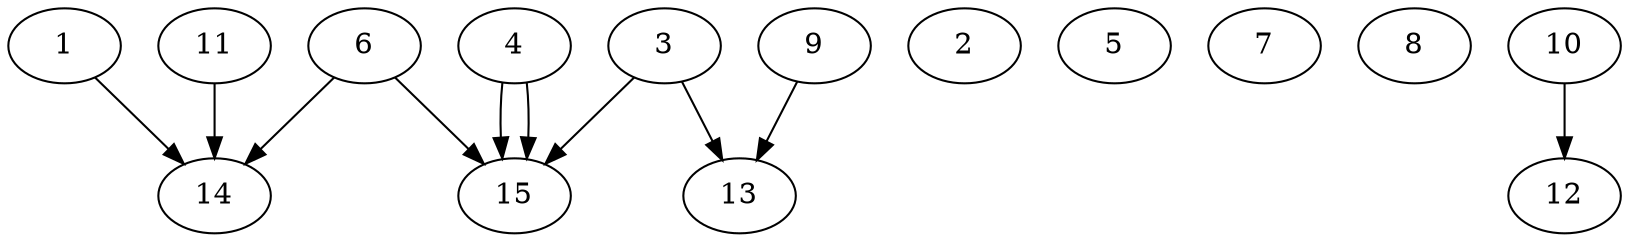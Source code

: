 // DAG automatically generated by daggen at Tue Aug  6 16:26:17 2019
// ./daggen --dot -n 15 --ccr 0.3 --fat 0.8 --regular 0.5 --density 0.5 --mindata 5242880 --maxdata 52428800 
digraph G {
  1 [size="77527040", alpha="0.12", expect_size="23258112"] 
  1 -> 14 [size ="23258112"]
  2 [size="120084480", alpha="0.09", expect_size="36025344"] 
  3 [size="42222933", alpha="0.07", expect_size="12666880"] 
  3 -> 13 [size ="12666880"]
  3 -> 15 [size ="12666880"]
  4 [size="41318400", alpha="0.17", expect_size="12395520"] 
  4 -> 15 [size ="12395520"]
  4 -> 15 [size ="12395520"]
  5 [size="41994240", alpha="0.12", expect_size="12598272"] 
  6 [size="155665067", alpha="0.09", expect_size="46699520"] 
  6 -> 14 [size ="46699520"]
  6 -> 15 [size ="46699520"]
  7 [size="47121067", alpha="0.20", expect_size="14136320"] 
  8 [size="158839467", alpha="0.18", expect_size="47651840"] 
  9 [size="142452053", alpha="0.04", expect_size="42735616"] 
  9 -> 13 [size ="42735616"]
  10 [size="166638933", alpha="0.01", expect_size="49991680"] 
  10 -> 12 [size ="49991680"]
  11 [size="103560533", alpha="0.00", expect_size="31068160"] 
  11 -> 14 [size ="31068160"]
  12 [size="36761600", alpha="0.10", expect_size="11028480"] 
  13 [size="110595413", alpha="0.09", expect_size="33178624"] 
  14 [size="167342080", alpha="0.06", expect_size="50202624"] 
  15 [size="145408000", alpha="0.01", expect_size="43622400"] 
}
